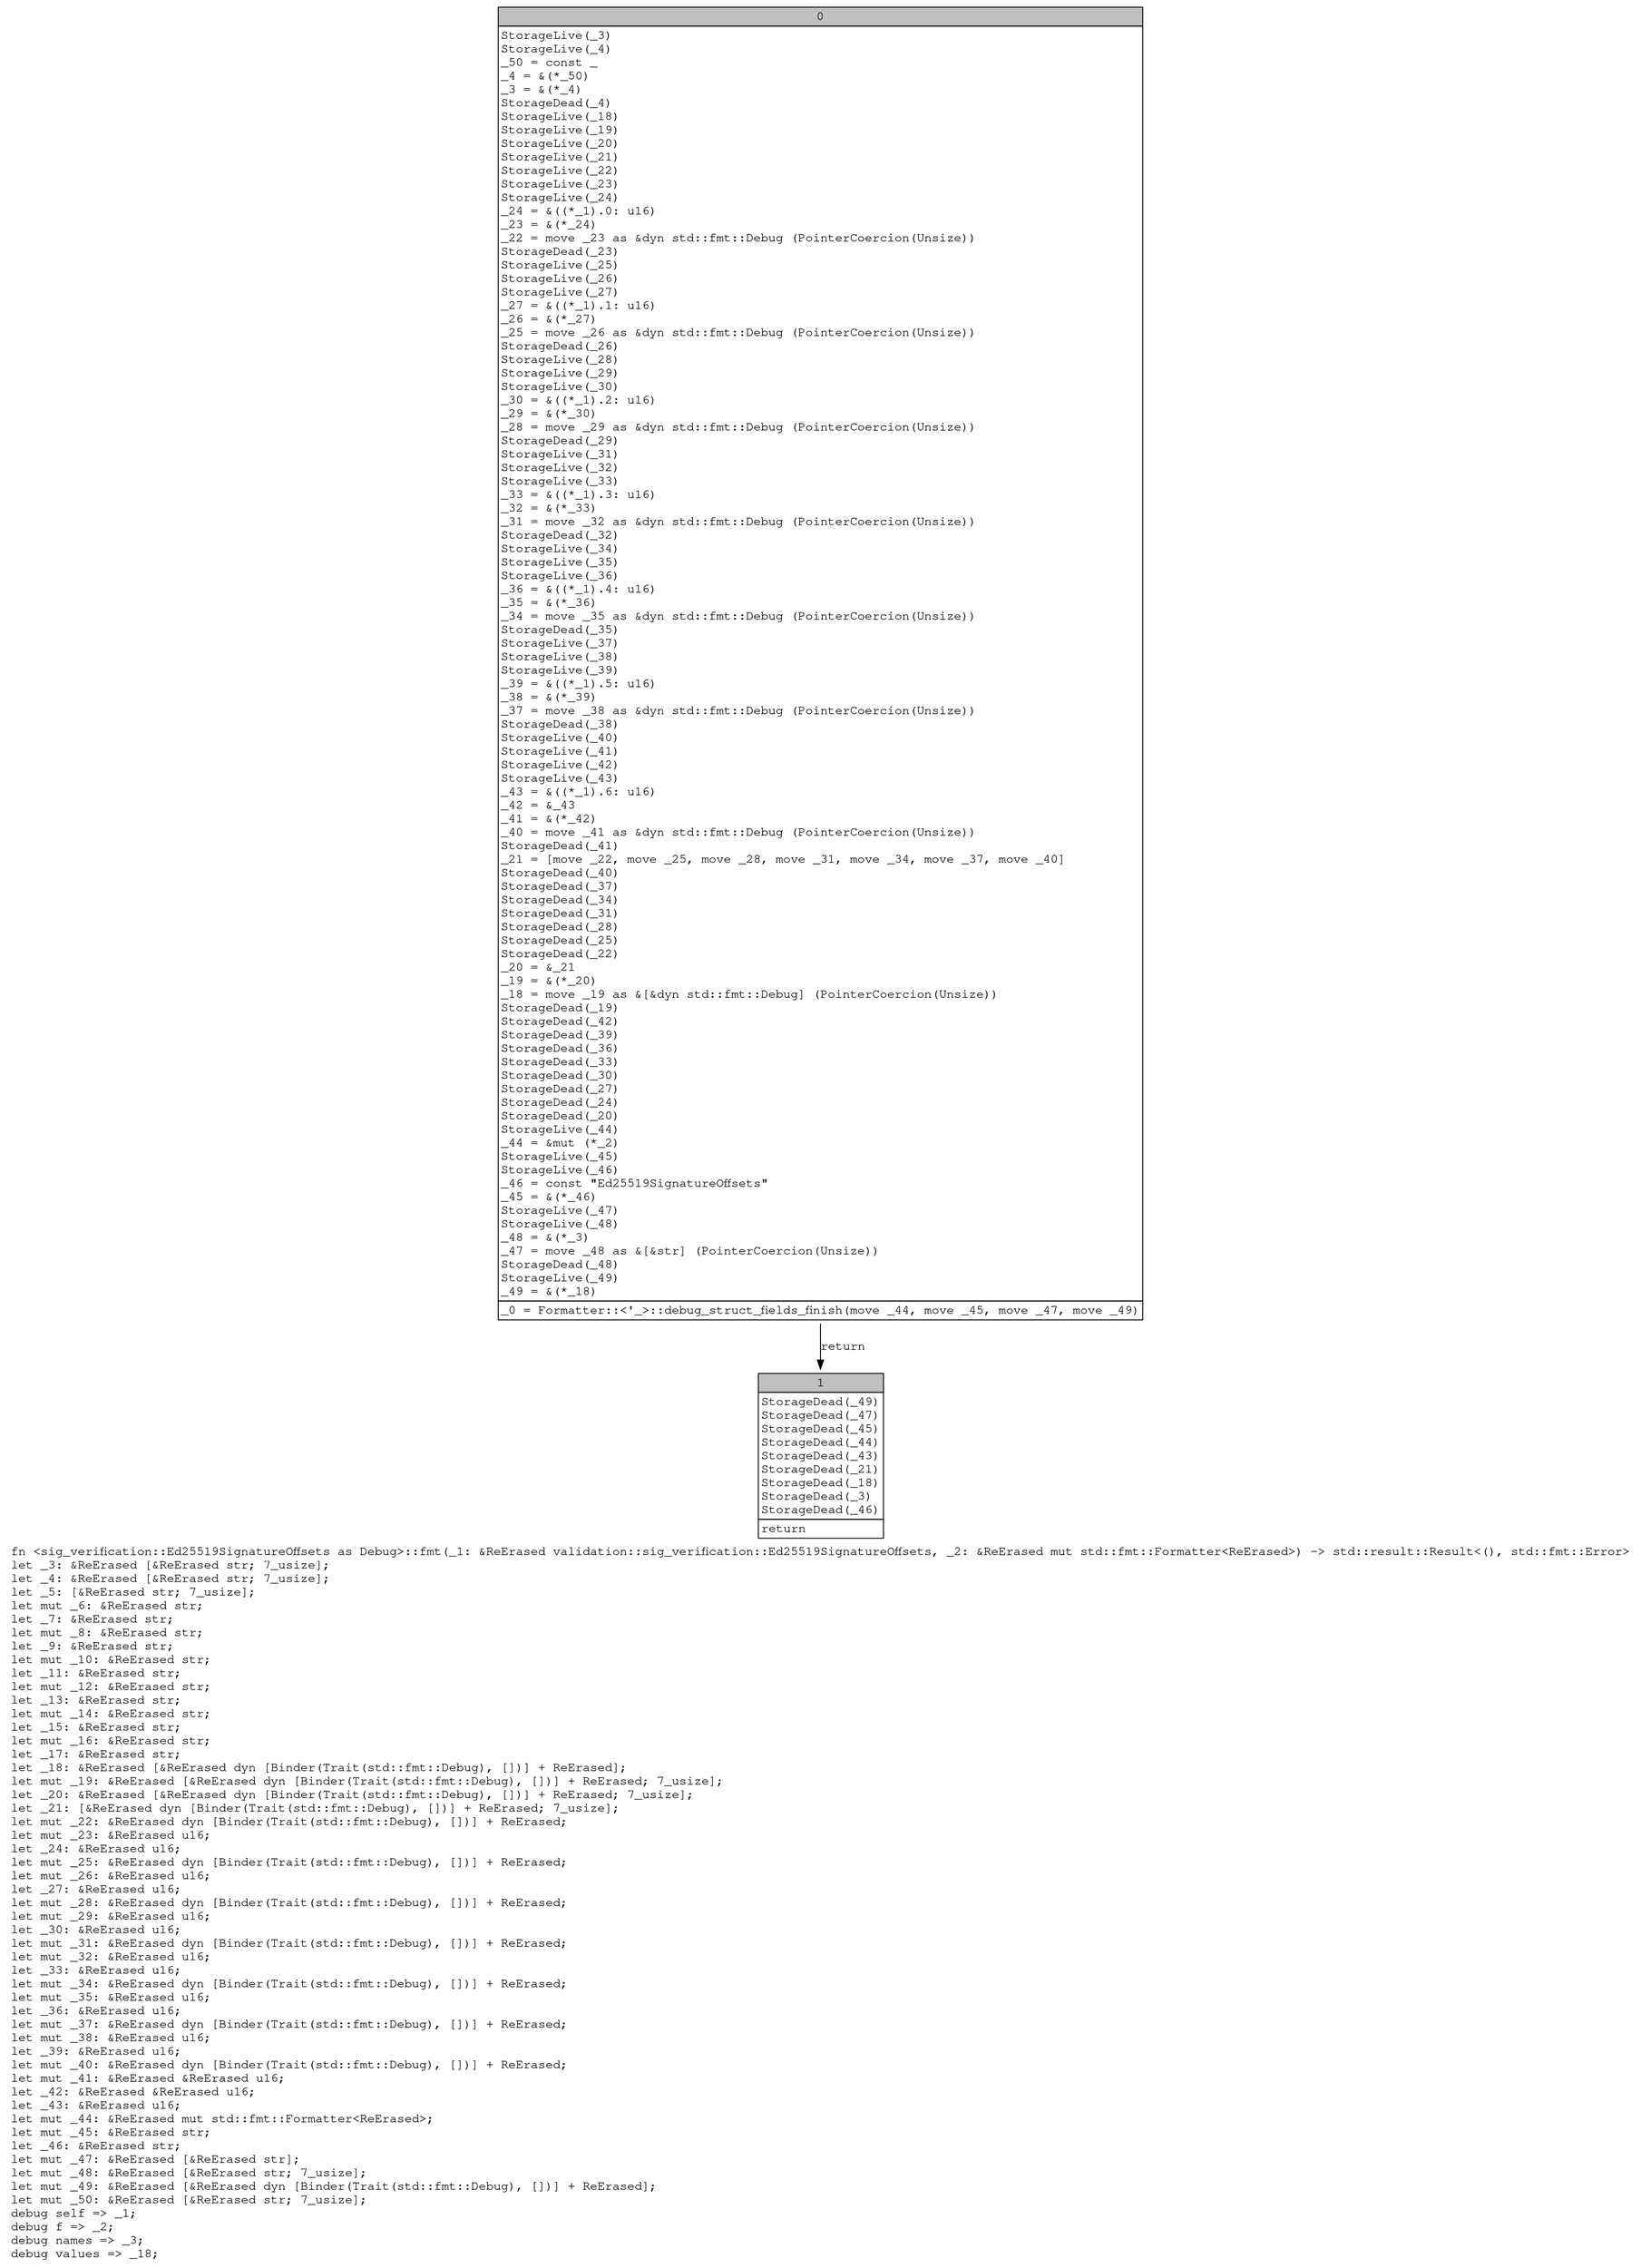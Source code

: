 digraph Mir_0_18953 {
    graph [fontname="Courier, monospace"];
    node [fontname="Courier, monospace"];
    edge [fontname="Courier, monospace"];
    label=<fn &lt;sig_verification::Ed25519SignatureOffsets as Debug&gt;::fmt(_1: &amp;ReErased validation::sig_verification::Ed25519SignatureOffsets, _2: &amp;ReErased mut std::fmt::Formatter&lt;ReErased&gt;) -&gt; std::result::Result&lt;(), std::fmt::Error&gt;<br align="left"/>let _3: &amp;ReErased [&amp;ReErased str; 7_usize];<br align="left"/>let _4: &amp;ReErased [&amp;ReErased str; 7_usize];<br align="left"/>let _5: [&amp;ReErased str; 7_usize];<br align="left"/>let mut _6: &amp;ReErased str;<br align="left"/>let _7: &amp;ReErased str;<br align="left"/>let mut _8: &amp;ReErased str;<br align="left"/>let _9: &amp;ReErased str;<br align="left"/>let mut _10: &amp;ReErased str;<br align="left"/>let _11: &amp;ReErased str;<br align="left"/>let mut _12: &amp;ReErased str;<br align="left"/>let _13: &amp;ReErased str;<br align="left"/>let mut _14: &amp;ReErased str;<br align="left"/>let _15: &amp;ReErased str;<br align="left"/>let mut _16: &amp;ReErased str;<br align="left"/>let _17: &amp;ReErased str;<br align="left"/>let _18: &amp;ReErased [&amp;ReErased dyn [Binder(Trait(std::fmt::Debug), [])] + ReErased];<br align="left"/>let mut _19: &amp;ReErased [&amp;ReErased dyn [Binder(Trait(std::fmt::Debug), [])] + ReErased; 7_usize];<br align="left"/>let _20: &amp;ReErased [&amp;ReErased dyn [Binder(Trait(std::fmt::Debug), [])] + ReErased; 7_usize];<br align="left"/>let _21: [&amp;ReErased dyn [Binder(Trait(std::fmt::Debug), [])] + ReErased; 7_usize];<br align="left"/>let mut _22: &amp;ReErased dyn [Binder(Trait(std::fmt::Debug), [])] + ReErased;<br align="left"/>let mut _23: &amp;ReErased u16;<br align="left"/>let _24: &amp;ReErased u16;<br align="left"/>let mut _25: &amp;ReErased dyn [Binder(Trait(std::fmt::Debug), [])] + ReErased;<br align="left"/>let mut _26: &amp;ReErased u16;<br align="left"/>let _27: &amp;ReErased u16;<br align="left"/>let mut _28: &amp;ReErased dyn [Binder(Trait(std::fmt::Debug), [])] + ReErased;<br align="left"/>let mut _29: &amp;ReErased u16;<br align="left"/>let _30: &amp;ReErased u16;<br align="left"/>let mut _31: &amp;ReErased dyn [Binder(Trait(std::fmt::Debug), [])] + ReErased;<br align="left"/>let mut _32: &amp;ReErased u16;<br align="left"/>let _33: &amp;ReErased u16;<br align="left"/>let mut _34: &amp;ReErased dyn [Binder(Trait(std::fmt::Debug), [])] + ReErased;<br align="left"/>let mut _35: &amp;ReErased u16;<br align="left"/>let _36: &amp;ReErased u16;<br align="left"/>let mut _37: &amp;ReErased dyn [Binder(Trait(std::fmt::Debug), [])] + ReErased;<br align="left"/>let mut _38: &amp;ReErased u16;<br align="left"/>let _39: &amp;ReErased u16;<br align="left"/>let mut _40: &amp;ReErased dyn [Binder(Trait(std::fmt::Debug), [])] + ReErased;<br align="left"/>let mut _41: &amp;ReErased &amp;ReErased u16;<br align="left"/>let _42: &amp;ReErased &amp;ReErased u16;<br align="left"/>let _43: &amp;ReErased u16;<br align="left"/>let mut _44: &amp;ReErased mut std::fmt::Formatter&lt;ReErased&gt;;<br align="left"/>let mut _45: &amp;ReErased str;<br align="left"/>let _46: &amp;ReErased str;<br align="left"/>let mut _47: &amp;ReErased [&amp;ReErased str];<br align="left"/>let mut _48: &amp;ReErased [&amp;ReErased str; 7_usize];<br align="left"/>let mut _49: &amp;ReErased [&amp;ReErased dyn [Binder(Trait(std::fmt::Debug), [])] + ReErased];<br align="left"/>let mut _50: &amp;ReErased [&amp;ReErased str; 7_usize];<br align="left"/>debug self =&gt; _1;<br align="left"/>debug f =&gt; _2;<br align="left"/>debug names =&gt; _3;<br align="left"/>debug values =&gt; _18;<br align="left"/>>;
    bb0__0_18953 [shape="none", label=<<table border="0" cellborder="1" cellspacing="0"><tr><td bgcolor="gray" align="center" colspan="1">0</td></tr><tr><td align="left" balign="left">StorageLive(_3)<br/>StorageLive(_4)<br/>_50 = const _<br/>_4 = &amp;(*_50)<br/>_3 = &amp;(*_4)<br/>StorageDead(_4)<br/>StorageLive(_18)<br/>StorageLive(_19)<br/>StorageLive(_20)<br/>StorageLive(_21)<br/>StorageLive(_22)<br/>StorageLive(_23)<br/>StorageLive(_24)<br/>_24 = &amp;((*_1).0: u16)<br/>_23 = &amp;(*_24)<br/>_22 = move _23 as &amp;dyn std::fmt::Debug (PointerCoercion(Unsize))<br/>StorageDead(_23)<br/>StorageLive(_25)<br/>StorageLive(_26)<br/>StorageLive(_27)<br/>_27 = &amp;((*_1).1: u16)<br/>_26 = &amp;(*_27)<br/>_25 = move _26 as &amp;dyn std::fmt::Debug (PointerCoercion(Unsize))<br/>StorageDead(_26)<br/>StorageLive(_28)<br/>StorageLive(_29)<br/>StorageLive(_30)<br/>_30 = &amp;((*_1).2: u16)<br/>_29 = &amp;(*_30)<br/>_28 = move _29 as &amp;dyn std::fmt::Debug (PointerCoercion(Unsize))<br/>StorageDead(_29)<br/>StorageLive(_31)<br/>StorageLive(_32)<br/>StorageLive(_33)<br/>_33 = &amp;((*_1).3: u16)<br/>_32 = &amp;(*_33)<br/>_31 = move _32 as &amp;dyn std::fmt::Debug (PointerCoercion(Unsize))<br/>StorageDead(_32)<br/>StorageLive(_34)<br/>StorageLive(_35)<br/>StorageLive(_36)<br/>_36 = &amp;((*_1).4: u16)<br/>_35 = &amp;(*_36)<br/>_34 = move _35 as &amp;dyn std::fmt::Debug (PointerCoercion(Unsize))<br/>StorageDead(_35)<br/>StorageLive(_37)<br/>StorageLive(_38)<br/>StorageLive(_39)<br/>_39 = &amp;((*_1).5: u16)<br/>_38 = &amp;(*_39)<br/>_37 = move _38 as &amp;dyn std::fmt::Debug (PointerCoercion(Unsize))<br/>StorageDead(_38)<br/>StorageLive(_40)<br/>StorageLive(_41)<br/>StorageLive(_42)<br/>StorageLive(_43)<br/>_43 = &amp;((*_1).6: u16)<br/>_42 = &amp;_43<br/>_41 = &amp;(*_42)<br/>_40 = move _41 as &amp;dyn std::fmt::Debug (PointerCoercion(Unsize))<br/>StorageDead(_41)<br/>_21 = [move _22, move _25, move _28, move _31, move _34, move _37, move _40]<br/>StorageDead(_40)<br/>StorageDead(_37)<br/>StorageDead(_34)<br/>StorageDead(_31)<br/>StorageDead(_28)<br/>StorageDead(_25)<br/>StorageDead(_22)<br/>_20 = &amp;_21<br/>_19 = &amp;(*_20)<br/>_18 = move _19 as &amp;[&amp;dyn std::fmt::Debug] (PointerCoercion(Unsize))<br/>StorageDead(_19)<br/>StorageDead(_42)<br/>StorageDead(_39)<br/>StorageDead(_36)<br/>StorageDead(_33)<br/>StorageDead(_30)<br/>StorageDead(_27)<br/>StorageDead(_24)<br/>StorageDead(_20)<br/>StorageLive(_44)<br/>_44 = &amp;mut (*_2)<br/>StorageLive(_45)<br/>StorageLive(_46)<br/>_46 = const &quot;Ed25519SignatureOffsets&quot;<br/>_45 = &amp;(*_46)<br/>StorageLive(_47)<br/>StorageLive(_48)<br/>_48 = &amp;(*_3)<br/>_47 = move _48 as &amp;[&amp;str] (PointerCoercion(Unsize))<br/>StorageDead(_48)<br/>StorageLive(_49)<br/>_49 = &amp;(*_18)<br/></td></tr><tr><td align="left">_0 = Formatter::&lt;'_&gt;::debug_struct_fields_finish(move _44, move _45, move _47, move _49)</td></tr></table>>];
    bb1__0_18953 [shape="none", label=<<table border="0" cellborder="1" cellspacing="0"><tr><td bgcolor="gray" align="center" colspan="1">1</td></tr><tr><td align="left" balign="left">StorageDead(_49)<br/>StorageDead(_47)<br/>StorageDead(_45)<br/>StorageDead(_44)<br/>StorageDead(_43)<br/>StorageDead(_21)<br/>StorageDead(_18)<br/>StorageDead(_3)<br/>StorageDead(_46)<br/></td></tr><tr><td align="left">return</td></tr></table>>];
    bb0__0_18953 -> bb1__0_18953 [label="return"];
}
